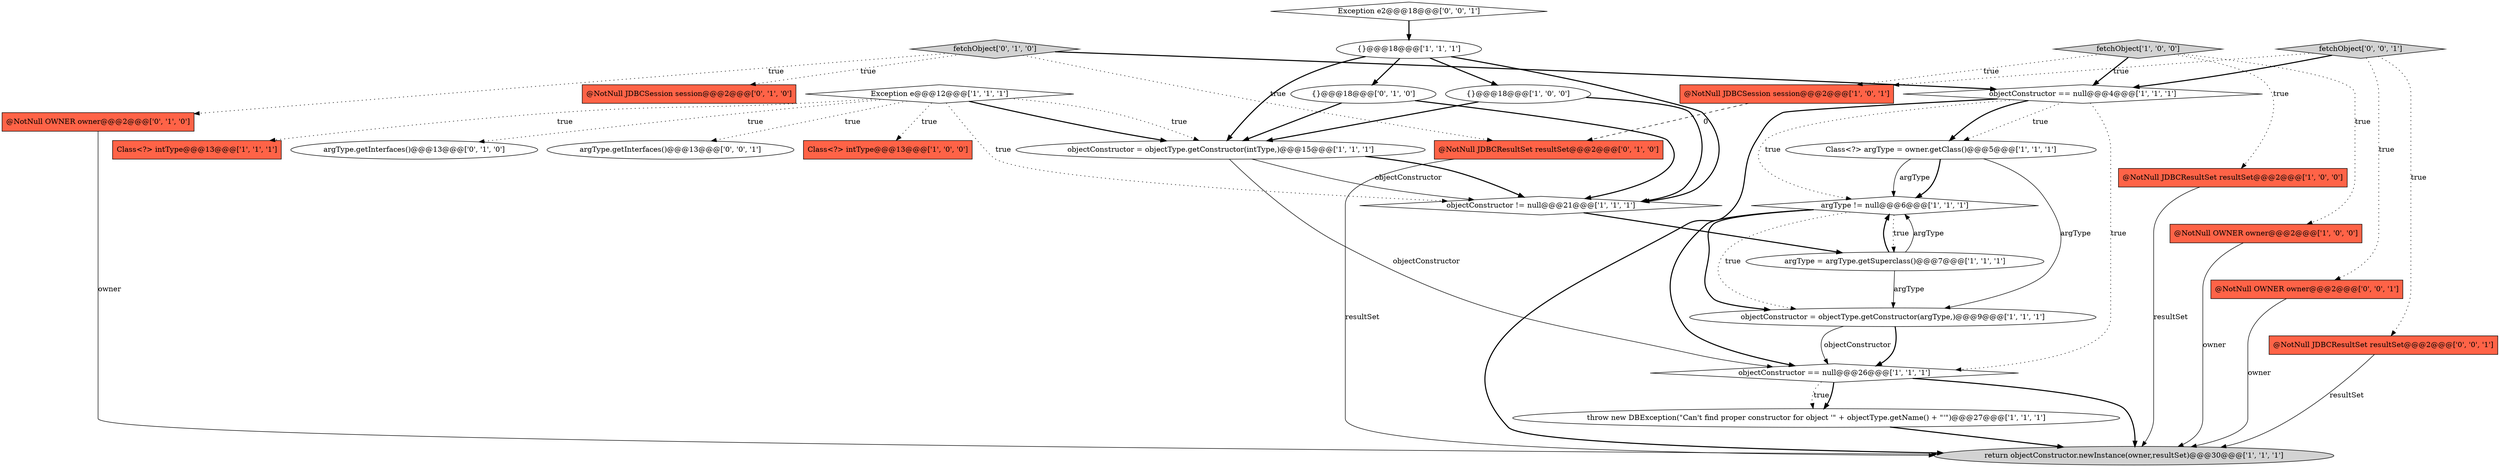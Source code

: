 digraph {
4 [style = filled, label = "objectConstructor = objectType.getConstructor(argType,)@@@9@@@['1', '1', '1']", fillcolor = white, shape = ellipse image = "AAA0AAABBB1BBB"];
23 [style = filled, label = "@NotNull OWNER owner@@@2@@@['0', '1', '0']", fillcolor = tomato, shape = box image = "AAA0AAABBB2BBB"];
14 [style = filled, label = "Class<?> intType@@@13@@@['1', '1', '1']", fillcolor = tomato, shape = box image = "AAA0AAABBB1BBB"];
25 [style = filled, label = "@NotNull OWNER owner@@@2@@@['0', '0', '1']", fillcolor = tomato, shape = box image = "AAA0AAABBB3BBB"];
20 [style = filled, label = "argType.getInterfaces()@@@13@@@['0', '1', '0']", fillcolor = white, shape = ellipse image = "AAA0AAABBB2BBB"];
1 [style = filled, label = "argType != null@@@6@@@['1', '1', '1']", fillcolor = white, shape = diamond image = "AAA0AAABBB1BBB"];
22 [style = filled, label = "fetchObject['0', '1', '0']", fillcolor = lightgray, shape = diamond image = "AAA0AAABBB2BBB"];
17 [style = filled, label = "objectConstructor != null@@@21@@@['1', '1', '1']", fillcolor = white, shape = diamond image = "AAA0AAABBB1BBB"];
2 [style = filled, label = "argType = argType.getSuperclass()@@@7@@@['1', '1', '1']", fillcolor = white, shape = ellipse image = "AAA0AAABBB1BBB"];
18 [style = filled, label = "objectConstructor == null@@@4@@@['1', '1', '1']", fillcolor = white, shape = diamond image = "AAA0AAABBB1BBB"];
24 [style = filled, label = "@NotNull JDBCResultSet resultSet@@@2@@@['0', '1', '0']", fillcolor = tomato, shape = box image = "AAA1AAABBB2BBB"];
27 [style = filled, label = "Exception e2@@@18@@@['0', '0', '1']", fillcolor = white, shape = diamond image = "AAA0AAABBB3BBB"];
28 [style = filled, label = "argType.getInterfaces()@@@13@@@['0', '0', '1']", fillcolor = white, shape = ellipse image = "AAA0AAABBB3BBB"];
11 [style = filled, label = "return objectConstructor.newInstance(owner,resultSet)@@@30@@@['1', '1', '1']", fillcolor = lightgray, shape = ellipse image = "AAA0AAABBB1BBB"];
12 [style = filled, label = "Exception e@@@12@@@['1', '1', '1']", fillcolor = white, shape = diamond image = "AAA0AAABBB1BBB"];
10 [style = filled, label = "@NotNull JDBCResultSet resultSet@@@2@@@['1', '0', '0']", fillcolor = tomato, shape = box image = "AAA0AAABBB1BBB"];
16 [style = filled, label = "objectConstructor = objectType.getConstructor(intType,)@@@15@@@['1', '1', '1']", fillcolor = white, shape = ellipse image = "AAA0AAABBB1BBB"];
3 [style = filled, label = "Class<?> intType@@@13@@@['1', '0', '0']", fillcolor = tomato, shape = box image = "AAA0AAABBB1BBB"];
5 [style = filled, label = "{}@@@18@@@['1', '0', '0']", fillcolor = white, shape = ellipse image = "AAA0AAABBB1BBB"];
21 [style = filled, label = "{}@@@18@@@['0', '1', '0']", fillcolor = white, shape = ellipse image = "AAA0AAABBB2BBB"];
9 [style = filled, label = "objectConstructor == null@@@26@@@['1', '1', '1']", fillcolor = white, shape = diamond image = "AAA0AAABBB1BBB"];
13 [style = filled, label = "@NotNull OWNER owner@@@2@@@['1', '0', '0']", fillcolor = tomato, shape = box image = "AAA0AAABBB1BBB"];
8 [style = filled, label = "fetchObject['1', '0', '0']", fillcolor = lightgray, shape = diamond image = "AAA0AAABBB1BBB"];
15 [style = filled, label = "@NotNull JDBCSession session@@@2@@@['1', '0', '1']", fillcolor = tomato, shape = box image = "AAA0AAABBB1BBB"];
6 [style = filled, label = "Class<?> argType = owner.getClass()@@@5@@@['1', '1', '1']", fillcolor = white, shape = ellipse image = "AAA0AAABBB1BBB"];
7 [style = filled, label = "{}@@@18@@@['1', '1', '1']", fillcolor = white, shape = ellipse image = "AAA0AAABBB1BBB"];
0 [style = filled, label = "throw new DBException(\"Can't find proper constructor for object '\" + objectType.getName() + \"'\")@@@27@@@['1', '1', '1']", fillcolor = white, shape = ellipse image = "AAA0AAABBB1BBB"];
19 [style = filled, label = "@NotNull JDBCSession session@@@2@@@['0', '1', '0']", fillcolor = tomato, shape = box image = "AAA0AAABBB2BBB"];
29 [style = filled, label = "fetchObject['0', '0', '1']", fillcolor = lightgray, shape = diamond image = "AAA0AAABBB3BBB"];
26 [style = filled, label = "@NotNull JDBCResultSet resultSet@@@2@@@['0', '0', '1']", fillcolor = tomato, shape = box image = "AAA0AAABBB3BBB"];
8->10 [style = dotted, label="true"];
2->4 [style = solid, label="argType"];
22->23 [style = dotted, label="true"];
18->1 [style = dotted, label="true"];
22->19 [style = dotted, label="true"];
29->15 [style = dotted, label="true"];
1->9 [style = bold, label=""];
9->11 [style = bold, label=""];
27->7 [style = bold, label=""];
6->4 [style = solid, label="argType"];
9->0 [style = dotted, label="true"];
16->17 [style = solid, label="objectConstructor"];
12->16 [style = dotted, label="true"];
21->16 [style = bold, label=""];
7->16 [style = bold, label=""];
21->17 [style = bold, label=""];
13->11 [style = solid, label="owner"];
24->11 [style = solid, label="resultSet"];
9->0 [style = bold, label=""];
29->26 [style = dotted, label="true"];
12->28 [style = dotted, label="true"];
2->1 [style = solid, label="argType"];
12->20 [style = dotted, label="true"];
0->11 [style = bold, label=""];
23->11 [style = solid, label="owner"];
7->21 [style = bold, label=""];
12->16 [style = bold, label=""];
12->17 [style = dotted, label="true"];
4->9 [style = solid, label="objectConstructor"];
26->11 [style = solid, label="resultSet"];
18->6 [style = dotted, label="true"];
5->17 [style = bold, label=""];
8->18 [style = bold, label=""];
8->15 [style = dotted, label="true"];
25->11 [style = solid, label="owner"];
22->24 [style = dotted, label="true"];
16->9 [style = solid, label="objectConstructor"];
10->11 [style = solid, label="resultSet"];
4->9 [style = bold, label=""];
2->1 [style = bold, label=""];
12->14 [style = dotted, label="true"];
22->18 [style = bold, label=""];
1->4 [style = bold, label=""];
7->5 [style = bold, label=""];
1->2 [style = dotted, label="true"];
7->17 [style = bold, label=""];
6->1 [style = solid, label="argType"];
16->17 [style = bold, label=""];
29->25 [style = dotted, label="true"];
29->18 [style = bold, label=""];
18->9 [style = dotted, label="true"];
6->1 [style = bold, label=""];
1->4 [style = dotted, label="true"];
5->16 [style = bold, label=""];
15->24 [style = dashed, label="0"];
18->11 [style = bold, label=""];
18->6 [style = bold, label=""];
12->3 [style = dotted, label="true"];
17->2 [style = bold, label=""];
8->13 [style = dotted, label="true"];
}
